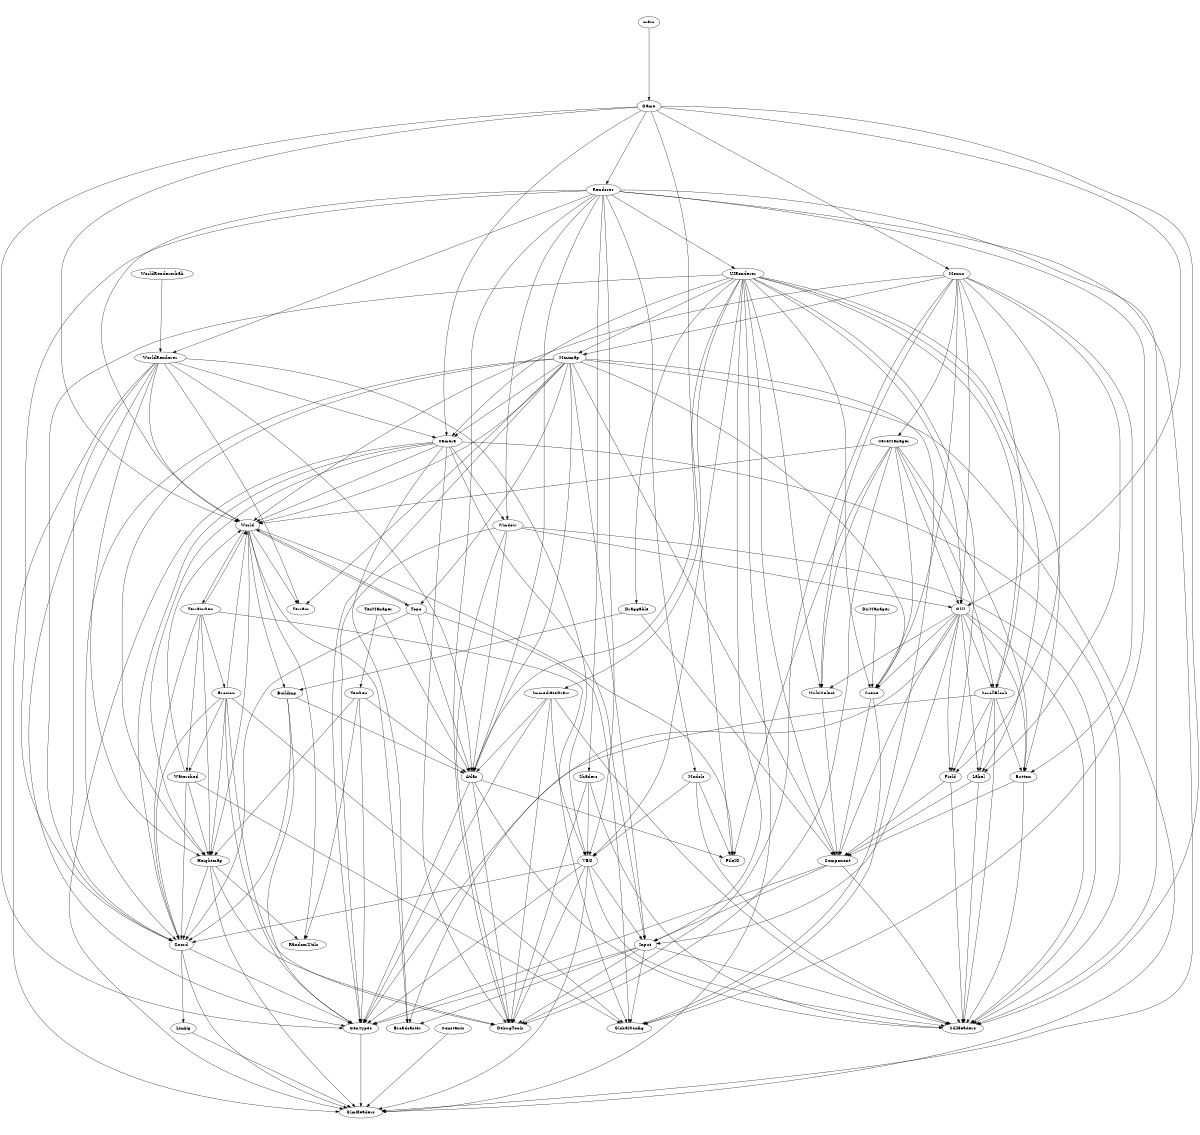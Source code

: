 digraph "source tree" {
    overlap=scale;
    size="8,10";
    ratio="fill";
    fontsize="16";
    fontname="Helvetica";
	clusterrank="local";
	"DirManager" -> "Scene"
	"Camera" -> "Coord"
	"WorldRenderer" -> "World"
	"Renderer" -> "Shaders"
	"Erosion" -> "World"
	"GUI" -> "Component"
	"ImmediateDraw" -> "Atlas"
	"Component" -> "GenTypes"
	"Minimap" -> "Camera"
	"Minimap" -> "Coord"
	"Atlas" -> "FileIO"
	"Input" -> "GlobalConfig"
	"Camera" -> "GlmHeaders"
	"World" -> "Terrain"
	"Watershed" -> "Heightmap"
	"Menus" -> "MultiSelect"
	"TexManager" -> "TexGen"
	"Scene" -> "Component"
	"UIRenderer" -> "VBO"
	"Minimap" -> "Component"
	"Input" -> "SdlHeaders"
	"Topo" -> "World"
	"Minimap" -> "Atlas"
	"Shaders" -> "SdlHeaders"
	"Label" -> "SdlHeaders"
	"ScrollBlock" -> "Label"
	"ScrollBlock" -> "SdlHeaders"
	"Building" -> "Coord"
	"Camera" -> "SdlHeaders"
	"WorldRenderer" -> "GenTypes"
	"SaveManager" -> "ScrollBlock"
	"SaveManager" -> "GUI"
	"Menus" -> "Button"
	"TerrainGen" -> "Erosion"
	"Renderer" -> "Coord"
	"Field" -> "SdlHeaders"
	"VBO" -> "Input"
	"Input" -> "GenTypes"
	"Renderer" -> "VBO"
	"Building" -> "GenTypes"
	"VBO" -> "Coord"
	"TexManager" -> "Atlas"
	"WorldRenderer" -> "Coord"
	"GUI" -> "Button"
	"Models" -> "SdlHeaders"
	"WorldRenderer" -> "Heightmap"
	"GUI" -> "MultiSelect"
	"UIRenderer" -> "GUI"
	"Renderer" -> "WorldRenderer"
	"Label" -> "Component"
	"SaveManager" -> "World"
	"Camera" -> "Window"
	"Atlas" -> "SdlHeaders"
	"WorldRenderer" -> "GlmHeaders"
	"ImmediateDraw" -> "GenTypes"
	"Coord" -> "GlmHeaders"
	"TexGen" -> "Atlas"
	"GUI" -> "Broadcaster"
	"WorldRenderer" -> "Atlas"
	"Erosion" -> "Heightmap"
	"Menus" -> "GUI"
	"Minimap" -> "Terrain"
	"Minimap" -> "Heightmap"
	"SaveManager" -> "Scene"
	"Erosion" -> "Watershed"
	"Menus" -> "Minimap"
	"Window" -> "GenTypes"
	"World" -> "Broadcaster"
	"SaveManager" -> "DebugTools"
	"ImmediateDraw" -> "SdlHeaders"
	"Renderer" -> "SdlHeaders"
	"Watershed" -> "World"
	"GUI" -> "ScrollBlock"
	"Button" -> "Component"
	"Input" -> "Broadcaster"
	"Renderer" -> "Models"
	"Renderer" -> "Window"
	"Draggable" -> "Building"
	"UIRenderer" -> "Button"
	"Game" -> "Renderer"
	"TerrainGen" -> "Coord"
	"Field" -> "Component"
	"TerrainGen" -> "World"
	"Renderer" -> "World"
	"Atlas" -> "GenTypes"
	"Menus" -> "Label"
	"Game" -> "GenTypes"
	"UIRenderer" -> "Scene"
	"VBO" -> "GenTypes"
	"UIRenderer" -> "Coord"
	"Erosion" -> "Coord"
	"Game" -> "SdlHeaders"
	"Building" -> "Atlas"
	"Watershed" -> "Coord"
	"Minimap" -> "Scene"
	"Minimap" -> "GlmHeaders"
	"UIRenderer" -> "Component"
	"GUI" -> "SdlHeaders"
	"TerrainGen" -> "Heightmap"
	"Renderer" -> "GlmHeaders"
	"Minimap" -> "Input"
	"WorldRendererbak" -> "WorldRenderer"
	"Window" -> "DebugTools"
	"WorldRenderer" -> "Terrain"
	"Game" -> "GUI"
	"Heightmap" -> "GlmHeaders"
	"Game" -> "World"
	"Heightmap" -> "Coord"
	"main" -> "Game"
	"TexGen" -> "GenTypes"
	"ScrollBlock" -> "Field"
	"VBO" -> "DebugTools"
	"WorldRenderer" -> "Camera"
	"ScrollBlock" -> "Button"
	"SaveManager" -> "FileIO"
	"Draggable" -> "Component"
	"Minimap" -> "World"
	"Window" -> "Atlas"
	"Watershed" -> "GlobalConfig"
	"Atlas" -> "DebugTools"
	"Erosion" -> "GlobalConfig"
	"Camera" -> "Input"
	"Minimap" -> "GenTypes"
	"Menus" -> "ScrollBlock"
	"Topo" -> "GlobalConfig"
	"GUI" -> "Input"
	"Renderer" -> "Atlas"
	"Input" -> "DebugTools"
	"Shaders" -> "VBO"
	"Shaders" -> "DebugTools"
	"Menus" -> "DebugTools"
	"TexGen" -> "RandomUtils"
	"Game" -> "FileIO"
	"Game" -> "Menus"
	"World" -> "Topo"
	"Camera" -> "World"
	"VBO" -> "SdlHeaders"
	"ScrollBlock" -> "GenTypes"
	"Camera" -> "Heightmap"
	"GUI" -> "Scene"
	"GUI" -> "Field"
	"Scene" -> "GlobalConfig"
	"Window" -> "SdlHeaders"
	"Models" -> "FileIO"
	"Component" -> "SdlHeaders"
	"VBO" -> "GlmHeaders"
	"Button" -> "SdlHeaders"
	"Menus" -> "Field"
	"Renderer" -> "DebugTools"
	"MultiSelect" -> "Component"
	"Window" -> "GUI"
	"UIRenderer" -> "Atlas"
	"SaveManager" -> "Button"
	"GUI" -> "Label"
	"Minimap" -> "Topo"
	"Coord" -> "GenTypes"
	"LinAlg" -> "GlmHeaders"
	"UIRenderer" -> "Label"
	"Component" -> "Input"
	"Menus" -> "SaveManager"
	"Heightmap" -> "DebugTools"
	"UIRenderer" -> "ScrollBlock"
	"GenTypes" -> "GlmHeaders"
	"TerrainGen" -> "GlobalConfig"
	"World" -> "RandomUtils"
	"TerrainGen" -> "Watershed"
	"SaveManager" -> "MultiSelect"
	"UIRenderer" -> "Draggable"
	"Topo" -> "Coord"
	"Heightmap" -> "RandomUtils"
	"UIRenderer" -> "Field"
	"Camera" -> "DebugTools"
	"Renderer" -> "GlobalConfig"
	"Topo" -> "Atlas"
	"Game" -> "Camera"
	"World" -> "Building"
	"Menus" -> "Scene"
	"Menus" -> "World"
	"Minimap" -> "GlobalConfig"
	"Constants" -> "GlmHeaders"
	"ImmediateDraw" -> "VBO"
	"Erosion" -> "GenTypes"
	"UIRenderer" -> "Minimap"
	"UIRenderer" -> "Camera"
	"UIRenderer" -> "Input"
	"UIRenderer" -> "MultiSelect"
	"Renderer" -> "UIRenderer"
	"UIRenderer" -> "ImmediateDraw"
	"Coord" -> "LinAlg"
	"TexGen" -> "Heightmap"
	"UIRenderer" -> "GlmHeaders"
	"ImmediateDraw" -> "DebugTools"
	"World" -> "Heightmap"
	"World" -> "FileIO"
	"Erosion" -> "DebugTools"
	"Models" -> "VBO"
	"WorldRenderer" -> "VBO"
	"Camera" -> "Broadcaster"
	"World" -> "TerrainGen"
}
